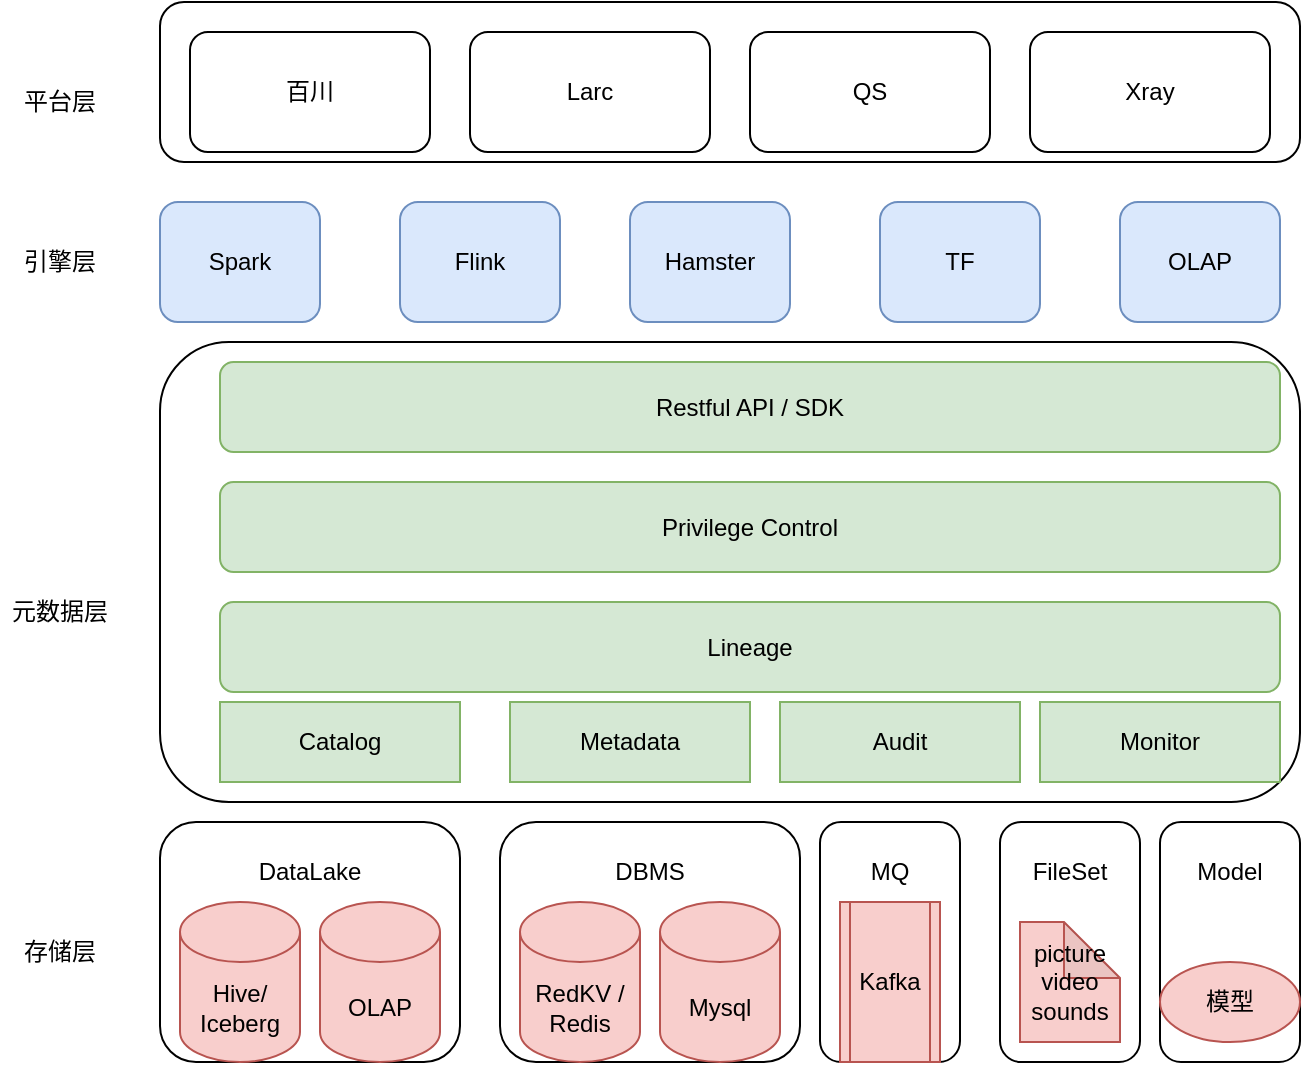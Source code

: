 <mxfile version="25.0.3">
  <diagram name="Page-1" id="KQGPQ42ZvFZ5Rqb40fgv">
    <mxGraphModel dx="1026" dy="650" grid="1" gridSize="10" guides="1" tooltips="1" connect="1" arrows="1" fold="1" page="1" pageScale="1" pageWidth="850" pageHeight="1100" math="0" shadow="0">
      <root>
        <mxCell id="0" />
        <mxCell id="1" parent="0" />
        <mxCell id="4h-LIhVPs7dn1zD_FTqH-17" value="" style="rounded=1;whiteSpace=wrap;html=1;" parent="1" vertex="1">
          <mxGeometry x="610" y="460" width="70" height="120" as="geometry" />
        </mxCell>
        <mxCell id="4h-LIhVPs7dn1zD_FTqH-15" value="" style="rounded=1;whiteSpace=wrap;html=1;" parent="1" vertex="1">
          <mxGeometry x="520" y="460" width="70" height="120" as="geometry" />
        </mxCell>
        <mxCell id="4h-LIhVPs7dn1zD_FTqH-13" value="" style="rounded=1;whiteSpace=wrap;html=1;" parent="1" vertex="1">
          <mxGeometry x="360" y="460" width="150" height="120" as="geometry" />
        </mxCell>
        <mxCell id="4h-LIhVPs7dn1zD_FTqH-11" value="" style="rounded=1;whiteSpace=wrap;html=1;" parent="1" vertex="1">
          <mxGeometry x="190" y="460" width="150" height="120" as="geometry" />
        </mxCell>
        <mxCell id="4h-LIhVPs7dn1zD_FTqH-1" value="" style="rounded=1;whiteSpace=wrap;html=1;" parent="1" vertex="1">
          <mxGeometry x="190" y="220" width="570" height="230" as="geometry" />
        </mxCell>
        <mxCell id="4h-LIhVPs7dn1zD_FTqH-2" value="Hive/ Iceberg" style="shape=cylinder3;whiteSpace=wrap;html=1;boundedLbl=1;backgroundOutline=1;size=15;fillColor=#f8cecc;strokeColor=#b85450;" parent="1" vertex="1">
          <mxGeometry x="200" y="500" width="60" height="80" as="geometry" />
        </mxCell>
        <mxCell id="4h-LIhVPs7dn1zD_FTqH-4" value="RedKV / Redis" style="shape=cylinder3;whiteSpace=wrap;html=1;boundedLbl=1;backgroundOutline=1;size=15;fillColor=#f8cecc;strokeColor=#b85450;" parent="1" vertex="1">
          <mxGeometry x="370" y="500" width="60" height="80" as="geometry" />
        </mxCell>
        <mxCell id="4h-LIhVPs7dn1zD_FTqH-5" value="Mysql" style="shape=cylinder3;whiteSpace=wrap;html=1;boundedLbl=1;backgroundOutline=1;size=15;fillColor=#f8cecc;strokeColor=#b85450;" parent="1" vertex="1">
          <mxGeometry x="440" y="500" width="60" height="80" as="geometry" />
        </mxCell>
        <mxCell id="4h-LIhVPs7dn1zD_FTqH-7" value="Kafka" style="shape=process;whiteSpace=wrap;html=1;backgroundOutline=1;fillColor=#f8cecc;strokeColor=#b85450;" parent="1" vertex="1">
          <mxGeometry x="530" y="500" width="50" height="80" as="geometry" />
        </mxCell>
        <mxCell id="4h-LIhVPs7dn1zD_FTqH-8" value="OLAP" style="shape=cylinder3;whiteSpace=wrap;html=1;boundedLbl=1;backgroundOutline=1;size=15;fillColor=#f8cecc;strokeColor=#b85450;" parent="1" vertex="1">
          <mxGeometry x="270" y="500" width="60" height="80" as="geometry" />
        </mxCell>
        <mxCell id="4h-LIhVPs7dn1zD_FTqH-9" value="picture&lt;div&gt;video&lt;/div&gt;&lt;div&gt;sounds&lt;/div&gt;" style="shape=note;whiteSpace=wrap;html=1;backgroundOutline=1;darkOpacity=0.05;fillColor=#f8cecc;strokeColor=#b85450;size=28;" parent="1" vertex="1">
          <mxGeometry x="620" y="510" width="50" height="60" as="geometry" />
        </mxCell>
        <mxCell id="4h-LIhVPs7dn1zD_FTqH-12" value="DataLake" style="text;html=1;align=center;verticalAlign=middle;whiteSpace=wrap;rounded=0;" parent="1" vertex="1">
          <mxGeometry x="235" y="470" width="60" height="30" as="geometry" />
        </mxCell>
        <mxCell id="4h-LIhVPs7dn1zD_FTqH-14" value="DBMS" style="text;html=1;align=center;verticalAlign=middle;whiteSpace=wrap;rounded=0;" parent="1" vertex="1">
          <mxGeometry x="405" y="470" width="60" height="30" as="geometry" />
        </mxCell>
        <mxCell id="4h-LIhVPs7dn1zD_FTqH-16" value="MQ" style="text;html=1;align=center;verticalAlign=middle;whiteSpace=wrap;rounded=0;" parent="1" vertex="1">
          <mxGeometry x="525" y="470" width="60" height="30" as="geometry" />
        </mxCell>
        <mxCell id="4h-LIhVPs7dn1zD_FTqH-18" value="FileSet" style="text;html=1;align=center;verticalAlign=middle;whiteSpace=wrap;rounded=0;" parent="1" vertex="1">
          <mxGeometry x="615" y="470" width="60" height="30" as="geometry" />
        </mxCell>
        <mxCell id="4h-LIhVPs7dn1zD_FTqH-19" value="Catalog" style="rounded=0;whiteSpace=wrap;html=1;fillColor=#d5e8d4;strokeColor=#82b366;" parent="1" vertex="1">
          <mxGeometry x="220" y="400" width="120" height="40" as="geometry" />
        </mxCell>
        <mxCell id="4h-LIhVPs7dn1zD_FTqH-20" value="Metadata" style="rounded=0;whiteSpace=wrap;html=1;fillColor=#d5e8d4;strokeColor=#82b366;" parent="1" vertex="1">
          <mxGeometry x="365" y="400" width="120" height="40" as="geometry" />
        </mxCell>
        <mxCell id="4h-LIhVPs7dn1zD_FTqH-21" value="Audit" style="rounded=0;whiteSpace=wrap;html=1;fillColor=#d5e8d4;strokeColor=#82b366;" parent="1" vertex="1">
          <mxGeometry x="500" y="400" width="120" height="40" as="geometry" />
        </mxCell>
        <mxCell id="4h-LIhVPs7dn1zD_FTqH-22" value="Monitor" style="rounded=0;whiteSpace=wrap;html=1;fillColor=#d5e8d4;strokeColor=#82b366;" parent="1" vertex="1">
          <mxGeometry x="630" y="400" width="120" height="40" as="geometry" />
        </mxCell>
        <mxCell id="4h-LIhVPs7dn1zD_FTqH-23" value="Privilege Control" style="rounded=1;whiteSpace=wrap;html=1;fillColor=#d5e8d4;strokeColor=#82b366;" parent="1" vertex="1">
          <mxGeometry x="220" y="290" width="530" height="45" as="geometry" />
        </mxCell>
        <mxCell id="4h-LIhVPs7dn1zD_FTqH-24" value="Restful API / SDK" style="rounded=1;whiteSpace=wrap;html=1;fillColor=#d5e8d4;strokeColor=#82b366;" parent="1" vertex="1">
          <mxGeometry x="220" y="230" width="530" height="45" as="geometry" />
        </mxCell>
        <mxCell id="4h-LIhVPs7dn1zD_FTqH-25" value="Spark" style="rounded=1;whiteSpace=wrap;html=1;fillColor=#dae8fc;strokeColor=#6c8ebf;" parent="1" vertex="1">
          <mxGeometry x="190" y="150" width="80" height="60" as="geometry" />
        </mxCell>
        <mxCell id="4h-LIhVPs7dn1zD_FTqH-26" value="Flink" style="rounded=1;whiteSpace=wrap;html=1;fillColor=#dae8fc;strokeColor=#6c8ebf;" parent="1" vertex="1">
          <mxGeometry x="310" y="150" width="80" height="60" as="geometry" />
        </mxCell>
        <mxCell id="4h-LIhVPs7dn1zD_FTqH-27" value="Hamster" style="rounded=1;whiteSpace=wrap;html=1;fillColor=#dae8fc;strokeColor=#6c8ebf;" parent="1" vertex="1">
          <mxGeometry x="425" y="150" width="80" height="60" as="geometry" />
        </mxCell>
        <mxCell id="4h-LIhVPs7dn1zD_FTqH-28" value="TF" style="rounded=1;whiteSpace=wrap;html=1;fillColor=#dae8fc;strokeColor=#6c8ebf;" parent="1" vertex="1">
          <mxGeometry x="550" y="150" width="80" height="60" as="geometry" />
        </mxCell>
        <mxCell id="4h-LIhVPs7dn1zD_FTqH-29" value="OLAP" style="rounded=1;whiteSpace=wrap;html=1;fillColor=#dae8fc;strokeColor=#6c8ebf;" parent="1" vertex="1">
          <mxGeometry x="670" y="150" width="80" height="60" as="geometry" />
        </mxCell>
        <mxCell id="4h-LIhVPs7dn1zD_FTqH-30" value="存储层" style="text;html=1;align=center;verticalAlign=middle;whiteSpace=wrap;rounded=0;" parent="1" vertex="1">
          <mxGeometry x="110" y="510" width="60" height="30" as="geometry" />
        </mxCell>
        <mxCell id="4h-LIhVPs7dn1zD_FTqH-31" value="元数据层" style="text;html=1;align=center;verticalAlign=middle;whiteSpace=wrap;rounded=0;" parent="1" vertex="1">
          <mxGeometry x="110" y="340" width="60" height="30" as="geometry" />
        </mxCell>
        <mxCell id="4h-LIhVPs7dn1zD_FTqH-32" value="引擎层" style="text;html=1;align=center;verticalAlign=middle;whiteSpace=wrap;rounded=0;" parent="1" vertex="1">
          <mxGeometry x="110" y="165" width="60" height="30" as="geometry" />
        </mxCell>
        <mxCell id="4h-LIhVPs7dn1zD_FTqH-33" value="" style="rounded=1;whiteSpace=wrap;html=1;" parent="1" vertex="1">
          <mxGeometry x="190" y="50" width="570" height="80" as="geometry" />
        </mxCell>
        <mxCell id="4h-LIhVPs7dn1zD_FTqH-34" value="平台层" style="text;html=1;align=center;verticalAlign=middle;whiteSpace=wrap;rounded=0;" parent="1" vertex="1">
          <mxGeometry x="110" y="85" width="60" height="30" as="geometry" />
        </mxCell>
        <mxCell id="4h-LIhVPs7dn1zD_FTqH-35" value="百川" style="rounded=1;whiteSpace=wrap;html=1;" parent="1" vertex="1">
          <mxGeometry x="205" y="65" width="120" height="60" as="geometry" />
        </mxCell>
        <mxCell id="4h-LIhVPs7dn1zD_FTqH-36" value="Larc&lt;span style=&quot;color: rgba(0, 0, 0, 0); font-family: monospace; font-size: 0px; text-align: start; text-wrap: nowrap;&quot;&gt;%3CmxGraphModel%3E%3Croot%3E%3CmxCell%20id%3D%220%22%2F%3E%3CmxCell%20id%3D%221%22%20parent%3D%220%22%2F%3E%3CmxCell%20id%3D%222%22%20value%3D%22Dataverse%20%2F%20Dor%22%20style%3D%22rounded%3D1%3BwhiteSpace%3Dwrap%3Bhtml%3D1%3B%22%20vertex%3D%221%22%20parent%3D%221%22%3E%3CmxGeometry%20x%3D%22205%22%20y%3D%2295%22%20width%3D%22120%22%20height%3D%2260%22%20as%3D%22geometry%22%2F%3E%3C%2FmxCell%3E%3C%2Froot%3E%3C%2FmxGraphModel%3E&lt;/span&gt;" style="rounded=1;whiteSpace=wrap;html=1;" parent="1" vertex="1">
          <mxGeometry x="345" y="65" width="120" height="60" as="geometry" />
        </mxCell>
        <mxCell id="4h-LIhVPs7dn1zD_FTqH-37" value="QS" style="rounded=1;whiteSpace=wrap;html=1;" parent="1" vertex="1">
          <mxGeometry x="485" y="65" width="120" height="60" as="geometry" />
        </mxCell>
        <mxCell id="4h-LIhVPs7dn1zD_FTqH-39" value="Xray" style="rounded=1;whiteSpace=wrap;html=1;" parent="1" vertex="1">
          <mxGeometry x="625" y="65" width="120" height="60" as="geometry" />
        </mxCell>
        <mxCell id="4h-LIhVPs7dn1zD_FTqH-40" value="Lineage" style="rounded=1;whiteSpace=wrap;html=1;fillColor=#d5e8d4;strokeColor=#82b366;" parent="1" vertex="1">
          <mxGeometry x="220" y="350" width="530" height="45" as="geometry" />
        </mxCell>
        <mxCell id="n64vbzkY83uTTD6gw6T2-1" value="" style="rounded=1;whiteSpace=wrap;html=1;" parent="1" vertex="1">
          <mxGeometry x="690" y="460" width="70" height="120" as="geometry" />
        </mxCell>
        <mxCell id="n64vbzkY83uTTD6gw6T2-3" value="Model" style="text;html=1;align=center;verticalAlign=middle;whiteSpace=wrap;rounded=0;" parent="1" vertex="1">
          <mxGeometry x="695" y="470" width="60" height="30" as="geometry" />
        </mxCell>
        <mxCell id="n64vbzkY83uTTD6gw6T2-4" value="模型" style="ellipse;whiteSpace=wrap;html=1;fillColor=#f8cecc;strokeColor=#b85450;" parent="1" vertex="1">
          <mxGeometry x="690" y="530" width="70" height="40" as="geometry" />
        </mxCell>
      </root>
    </mxGraphModel>
  </diagram>
</mxfile>
